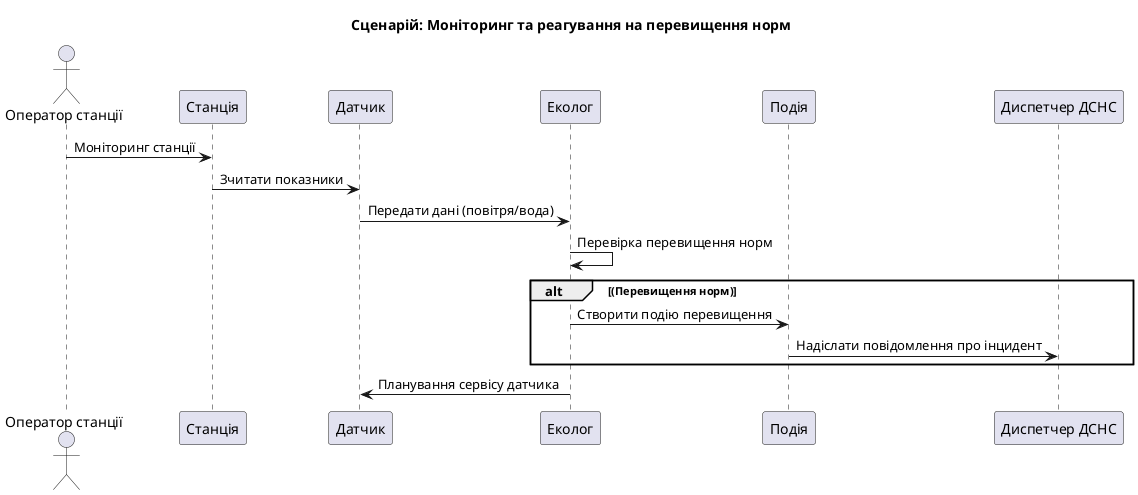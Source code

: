 @startuml
title Сценарій: Моніторинг та реагування на перевищення норм

actor "Оператор станції" as Operator
participant "Станція" as Station
participant "Датчик" as Sensor
participant "Еколог" as Ecologist
participant "Подія" as Event
participant "Диспетчер ДСНС" as Dispatcher

Operator -> Station : Моніторинг станції
Station -> Sensor : Зчитати показники
Sensor -> Ecologist : Передати дані (повітря/вода)

Ecologist -> Ecologist : Перевірка перевищення норм

alt (Перевищення норм)
    Ecologist -> Event : Створити подію перевищення
    Event -> Dispatcher : Надіслати повідомлення про інцидент
end

Ecologist -> Sensor : Планування сервісу датчика

@enduml